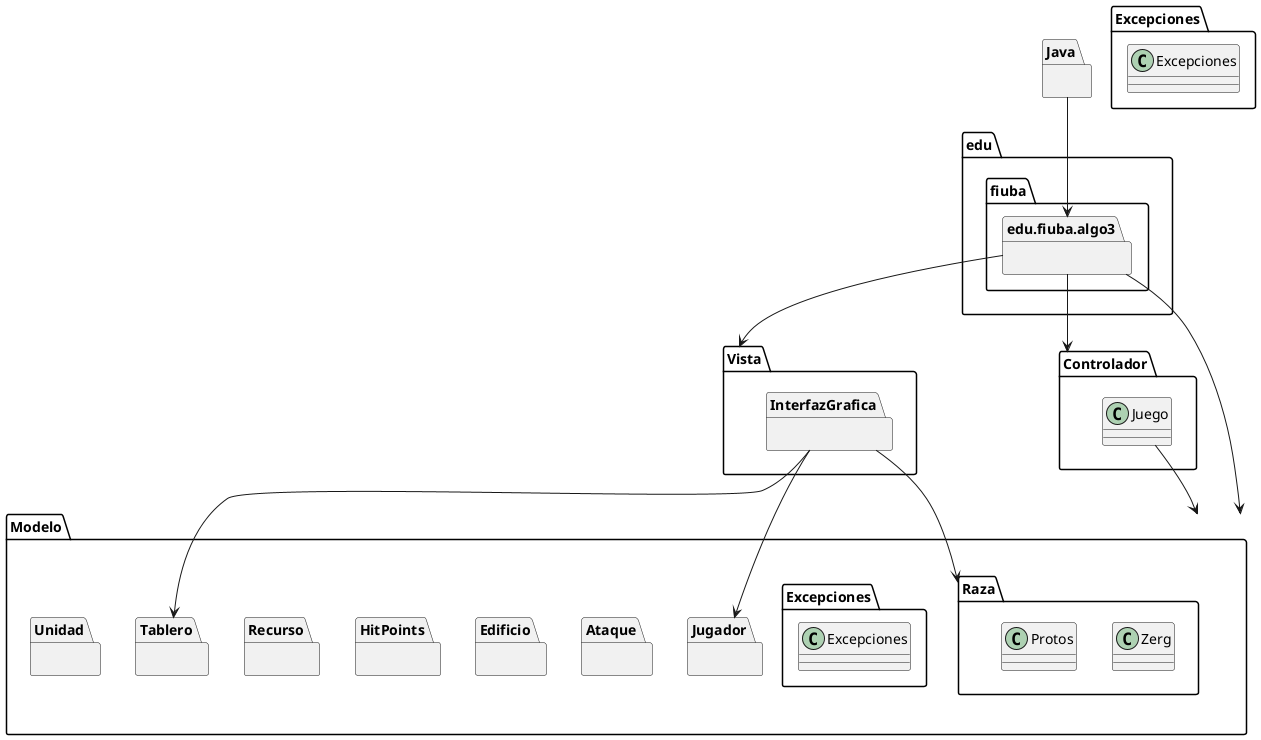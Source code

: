 @startuml
package Java{}

package edu.fiuba.algo3{}

package Vista{
    package InterfazGrafica{}
    }

package Controlador{
    class Juego
    }

package  Modelo{

    package Jugador {}
    package Ataque {}
    package Edificio {}
    package HitPoints {}

    package Raza {
        class Zerg
        class Protos
        }
    package Recurso {}

    package Tablero {}

    package Unidad {}

    package Excepciones {
        class Excepciones
        }
    }

package Excepciones {
    class Excepciones
    }

Java --> edu.fiuba.algo3
edu.fiuba.algo3 --> Modelo
edu.fiuba.algo3 --> Vista
edu.fiuba.algo3 --> Controlador
InterfazGrafica --> Raza
InterfazGrafica --> Jugador
InterfazGrafica --> Tablero
Juego --> Modelo


@enduml